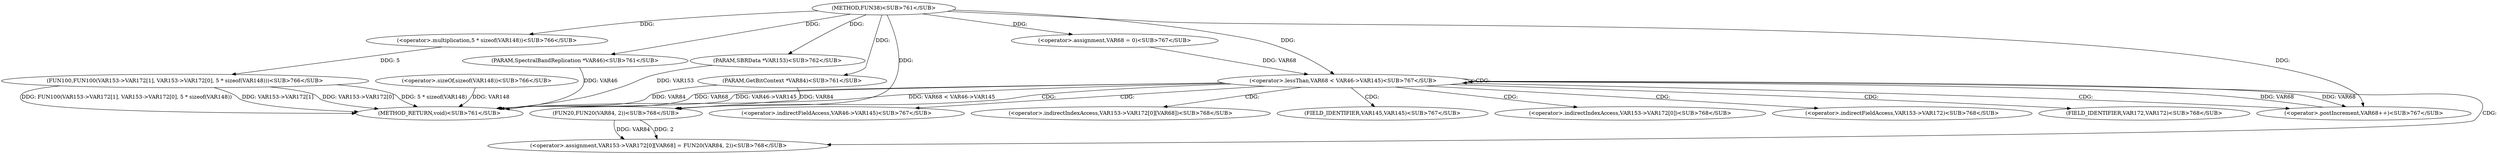 
digraph "FUN38" {  

"4013" [label = "(METHOD,FUN38)<SUB>761</SUB>" ]

"4057" [label = "(METHOD_RETURN,void)<SUB>761</SUB>" ]

"4014" [label = "(PARAM,SpectralBandReplication *VAR46)<SUB>761</SUB>" ]

"4015" [label = "(PARAM,GetBitContext *VAR84)<SUB>761</SUB>" ]

"4016" [label = "(PARAM,SBRData *VAR153)<SUB>762</SUB>" ]

"4019" [label = "(FUN100,FUN100(VAR153-&gt;VAR172[1], VAR153-&gt;VAR172[0], 5 * sizeof(VAR148)))<SUB>766</SUB>" ]

"4039" [label = "(&lt;operator&gt;.lessThan,VAR68 &lt; VAR46-&gt;VAR145)<SUB>767</SUB>" ]

"4044" [label = "(&lt;operator&gt;.postIncrement,VAR68++)<SUB>767</SUB>" ]

"4046" [label = "(&lt;operator&gt;.assignment,VAR153-&gt;VAR172[0][VAR68] = FUN20(VAR84, 2))<SUB>768</SUB>" ]

"4030" [label = "(&lt;operator&gt;.multiplication,5 * sizeof(VAR148))<SUB>766</SUB>" ]

"4036" [label = "(&lt;operator&gt;.assignment,VAR68 = 0)<SUB>767</SUB>" ]

"4032" [label = "(&lt;operator&gt;.sizeOf,sizeof(VAR148))<SUB>766</SUB>" ]

"4054" [label = "(FUN20,FUN20(VAR84, 2))<SUB>768</SUB>" ]

"4041" [label = "(&lt;operator&gt;.indirectFieldAccess,VAR46-&gt;VAR145)<SUB>767</SUB>" ]

"4047" [label = "(&lt;operator&gt;.indirectIndexAccess,VAR153-&gt;VAR172[0][VAR68])<SUB>768</SUB>" ]

"4043" [label = "(FIELD_IDENTIFIER,VAR145,VAR145)<SUB>767</SUB>" ]

"4048" [label = "(&lt;operator&gt;.indirectIndexAccess,VAR153-&gt;VAR172[0])<SUB>768</SUB>" ]

"4049" [label = "(&lt;operator&gt;.indirectFieldAccess,VAR153-&gt;VAR172)<SUB>768</SUB>" ]

"4051" [label = "(FIELD_IDENTIFIER,VAR172,VAR172)<SUB>768</SUB>" ]

  "4014" -> "4057"  [ label = "DDG: VAR46"] 

  "4015" -> "4057"  [ label = "DDG: VAR84"] 

  "4016" -> "4057"  [ label = "DDG: VAR153"] 

  "4019" -> "4057"  [ label = "DDG: VAR153-&gt;VAR172[1]"] 

  "4019" -> "4057"  [ label = "DDG: VAR153-&gt;VAR172[0]"] 

  "4019" -> "4057"  [ label = "DDG: 5 * sizeof(VAR148)"] 

  "4019" -> "4057"  [ label = "DDG: FUN100(VAR153-&gt;VAR172[1], VAR153-&gt;VAR172[0], 5 * sizeof(VAR148))"] 

  "4039" -> "4057"  [ label = "DDG: VAR68"] 

  "4039" -> "4057"  [ label = "DDG: VAR46-&gt;VAR145"] 

  "4039" -> "4057"  [ label = "DDG: VAR68 &lt; VAR46-&gt;VAR145"] 

  "4032" -> "4057"  [ label = "DDG: VAR148"] 

  "4013" -> "4014"  [ label = "DDG: "] 

  "4013" -> "4015"  [ label = "DDG: "] 

  "4013" -> "4016"  [ label = "DDG: "] 

  "4030" -> "4019"  [ label = "DDG: 5"] 

  "4054" -> "4046"  [ label = "DDG: VAR84"] 

  "4054" -> "4046"  [ label = "DDG: 2"] 

  "4013" -> "4030"  [ label = "DDG: "] 

  "4013" -> "4036"  [ label = "DDG: "] 

  "4036" -> "4039"  [ label = "DDG: VAR68"] 

  "4044" -> "4039"  [ label = "DDG: VAR68"] 

  "4013" -> "4039"  [ label = "DDG: "] 

  "4039" -> "4044"  [ label = "DDG: VAR68"] 

  "4013" -> "4044"  [ label = "DDG: "] 

  "4015" -> "4054"  [ label = "DDG: VAR84"] 

  "4013" -> "4054"  [ label = "DDG: "] 

  "4039" -> "4047"  [ label = "CDG: "] 

  "4039" -> "4054"  [ label = "CDG: "] 

  "4039" -> "4046"  [ label = "CDG: "] 

  "4039" -> "4044"  [ label = "CDG: "] 

  "4039" -> "4048"  [ label = "CDG: "] 

  "4039" -> "4049"  [ label = "CDG: "] 

  "4039" -> "4051"  [ label = "CDG: "] 

  "4039" -> "4039"  [ label = "CDG: "] 

  "4039" -> "4043"  [ label = "CDG: "] 

  "4039" -> "4041"  [ label = "CDG: "] 

}